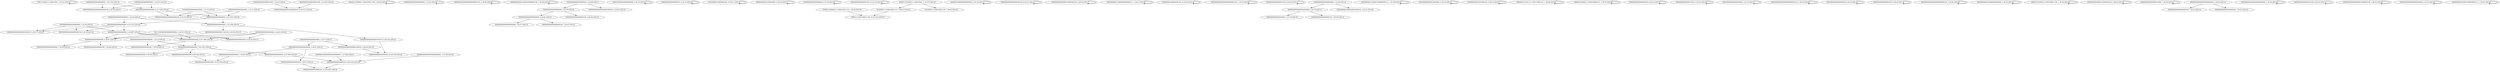 digraph G {
    "0001101000111100010001_3-25:21-LEN:22" -> "0001101000111100010001_3-25:21-LEN:22";
    "10000000000000000000_1-20:207-LEN:20" -> "000000000000000000000000100_2-29:30-LEN:27";
    "10000000000000000000_1-20:207-LEN:20" -> "00000000000000000000_2-21:1398-LEN:20";
    "000000000000000001000_1-22:24-LEN:21" -> "00000000000000010000000100_4-29:311-LEN:26";
    "0000011010000111000100011100_1-29:49-LEN:28" -> "0000011010000111000100011100_1-29:49-LEN:28";
    "0000000000000000000000_1-23:22-LEN:22" -> "0000000000000000000000_1-23:22-LEN:22";
    "0000000000000000000000000100_1-29:40-LEN:28" -> "0000000000000000000000000100_1-29:40-LEN:28";
    "00000000000010000000000000100_1-29:49-LEN:29" -> "00000000000010000000000000100_1-29:49-LEN:29";
    "00000000000000000000_5-24:987-LEN:20" -> "00000000000000000000_6-25:1369-LEN:20";
    "00000000000000000000_5-24:987-LEN:20" -> "000000000000000000010_6-26:26-LEN:21";
    "00000000000000000000_5-24:987-LEN:20" -> "00000000000000000000_6-26:61-LEN:20";
    "001110000000000000000000_1-24:411-LEN:24" -> "00000000000000000000_6-25:1369-LEN:20";
    "001110000000000000000000_1-24:411-LEN:24" -> "000000000000000000010_6-26:26-LEN:21";
    "001110000000000000000000_1-24:411-LEN:24" -> "00000000000000000000_6-26:61-LEN:20";
    "00000000000000000000_6-25:1369-LEN:20" -> "00000000000000000000_7-26:1343-LEN:20";
    "00000000000000000000_6-25:1369-LEN:20" -> "0000000000000000000100_7-29:49-LEN:22";
    "000000000000000000000000_1-25:32-LEN:24" -> "00000000000000000000_7-26:1343-LEN:20";
    "000000000000000000000000_1-25:32-LEN:24" -> "0000000000000000000100_7-29:49-LEN:22";
    "0000000000000000000000_4-26:62-LEN:22" -> "0000000000000000000000_7-29:27-LEN:22";
    "0000000000000000000000_4-26:62-LEN:22" -> "0000000000000000000100_7-29:47-LEN:22";
    "0000100000000000000000_4-26:19-LEN:22" -> "0000100000000000000000_4-26:19-LEN:22";
    "00000000000000000010_4-24:19-LEN:20" -> "00000000000000000010_4-24:19-LEN:20";
    "000000010000000000000000001_1-27:238-LEN:27" -> "00000000000000000010_9-28:1254-LEN:20";
    "00010000010000000100_10-29:21-LEN:20" -> "00010000010000000100_10-29:21-LEN:20";
    "0000000000000000000100010_3-28:20-LEN:25" -> "00000000000001000100_10-29:339-LEN:20";
    "000000000001000000000_9-29:20-LEN:21" -> "000000000001000000000_9-29:20-LEN:21";
    "00000000000000000000_7-26:1343-LEN:20" -> "000000000000000000000_8-28:328-LEN:21";
    "00000000000000000000_7-26:1343-LEN:20" -> "000000000000000000000_8-29:36-LEN:21";
    "00000000000000000000_7-26:1343-LEN:20" -> "00000000000000000001_8-27:993-LEN:20";
    "00000000000000000000_9-29:19-LEN:20" -> "00000000000000000000_9-29:19-LEN:20";
    "10000000000000000100_10-29:19-LEN:20" -> "10000000000000000100_10-29:19-LEN:20";
    "1010000111100010001110_7-28:272-LEN:22" -> "00001111000100011100_10-29:310-LEN:20";
    "00000010000000000000000_2-25:19-LEN:23" -> "00000010000000000000000_2-25:19-LEN:23";
    "00000000000000000000000_3-26:67-LEN:23" -> "000000000000000000010_7-28:47-LEN:21";
    "00000000000000000000000_3-26:67-LEN:23" -> "000000000000000000000_7-28:30-LEN:21";
    "00000000000000000000100_6-29:23-LEN:23" -> "00000000000000000000100_6-29:23-LEN:23";
    "000000000000000010000000100_2-29:22-LEN:27" -> "000000000000000010000000100_2-29:22-LEN:27";
    "000000000000000000010_7-28:47-LEN:21" -> "00000000000000000100_10-29:1287-LEN:20";
    "0000000000110000000000000111_1-29:23-LEN:28" -> "0000000000110000000000000111_1-29:23-LEN:28";
    "000000000000000000000_1-22:92-LEN:21" -> "00000000000000000000_4-23:1212-LEN:20";
    "000000000000000000000_1-22:92-LEN:21" -> "00000000000000000001_4-23:358-LEN:20";
    "00000000000000000000_4-23:1212-LEN:20" -> "00000000000000000000_5-24:987-LEN:20";
    "00000000000000000000_4-23:1212-LEN:20" -> "000000000000000000000100_5-29:34-LEN:24";
    "00000000000000000000_4-23:1212-LEN:20" -> "0000000000000000000100100_5-29:217-LEN:25";
    "0000011010000111100010001_1-25:315-LEN:25" -> "1010000111100010001110_7-28:272-LEN:22";
    "0000011010000111100010001_1-25:315-LEN:25" -> "1010000111100010001100_7-29:62-LEN:22";
    "010000000000000000000_1-21:72-LEN:21" -> "00000000000000000000000100_3-29:35-LEN:26";
    "010000000000000000000_1-21:72-LEN:21" -> "00000000000000000000_3-22:1475-LEN:20";
    "00000000000000000000_1-20:1162-LEN:20" -> "000000000000000000000000100_2-29:30-LEN:27";
    "00000000000000000000_1-20:1162-LEN:20" -> "00000000000000000000_2-21:1398-LEN:20";
    "00000000000000000000_2-21:1398-LEN:20" -> "00000000000000000000000100_3-29:35-LEN:26";
    "00000000000000000000_2-21:1398-LEN:20" -> "00000000000000000000_3-22:1475-LEN:20";
    "000000000000000000000_7-28:30-LEN:21" -> "00000000000000000000_10-29:358-LEN:20";
    "00000000100000000100_10-29:20-LEN:20" -> "00000000100000000100_10-29:20-LEN:20";
    "0000000000000000000000000100_1-29:33-LEN:28" -> "0000000000000000000000000100_1-29:33-LEN:28";
    "000000000000000010100_9-29:20-LEN:21" -> "000000000000000010100_9-29:20-LEN:21";
    "000000000000000000000_8-28:328-LEN:21" -> "00000000000000000000_10-29:358-LEN:20";
    "00000000000000000000000_3-26:70-LEN:23" -> "00000000000000000000_7-27:19-LEN:20";
    "00000000000000000000000_3-26:70-LEN:23" -> "0000000000000000000100_7-29:64-LEN:22";
    "000000000000000000100010_5-28:333-LEN:24" -> "00000000000001000100_10-29:339-LEN:20";
    "00000000001100001000000000111_1-29:158-LEN:29" -> "00000000001100001000000000111_1-29:158-LEN:29";
    "00000000000000000001_4-23:358-LEN:20" -> "0000000000000000001100100_5-29:26-LEN:25";
    "00000000000000000001_4-23:358-LEN:20" -> "000000000000000000100010_5-28:333-LEN:24";
    "0000000000000010000000_4-26:19-LEN:22" -> "0000000000000010000000_4-26:19-LEN:22";
    "0000000000000000000000_1-23:36-LEN:22" -> "00000000000000000000_5-24:987-LEN:20";
    "0000000000000000000000_1-23:36-LEN:22" -> "000000000000000000000100_5-29:34-LEN:24";
    "0000000000000000000000_1-23:36-LEN:22" -> "0000000000000000000100100_5-29:217-LEN:25";
    "000000000001001000100_9-29:19-LEN:21" -> "000000000001001000100_9-29:19-LEN:21";
    "00000010110011111100110001101_1-29:48-LEN:29" -> "00000010110011111100110001101_1-29:48-LEN:29";
    "0000011000000111100010001110_1-28:28-LEN:28" -> "00001111000100011100_10-29:310-LEN:20";
    "0000001000001111000100000101_1-29:76-LEN:28" -> "0000001000001111000100000101_1-29:76-LEN:28";
    "00000000000000000000_3-23:79-LEN:20" -> "0000000000000000000000_4-26:62-LEN:22";
    "00000000000000000000_3-23:79-LEN:20" -> "0000000000000000000100_4-26:20-LEN:22";
    "00000000000000000000_6-26:22-LEN:20" -> "00000000000000000000_6-26:22-LEN:20";
    "00000000000000010010_5-24:19-LEN:20" -> "00000000000000010010_5-24:19-LEN:20";
    "000000000000000000000_1-22:19-LEN:21" -> "000000000000000000000_1-22:19-LEN:21";
    "00000000000000000000000001_1-27:58-LEN:26" -> "00000000000000000010_9-28:1254-LEN:20";
    "000000000000000000000_1-22:77-LEN:21" -> "0000000000000000000100010_3-28:20-LEN:25";
    "000000000000000000000_1-22:77-LEN:21" -> "00000000000000000000000_3-26:67-LEN:23";
    "0000000000000000000000000100_1-29:22-LEN:28" -> "0000000000000000000000000100_1-29:22-LEN:28";
    "00000000000000000000_3-22:1475-LEN:20" -> "00000000000000000000_4-23:1212-LEN:20";
    "00000000000000000000_3-22:1475-LEN:20" -> "00000000000000000001_4-23:358-LEN:20";
    "00000000000000000000_6-26:25-LEN:20" -> "00000000000000000000_6-26:25-LEN:20";
    "0000000000000000001000_1-22:295-LEN:22" -> "00000000000000010000000100_4-29:311-LEN:26";
    "00000000000000000100_9-29:20-LEN:20" -> "00000000000000000100_9-29:20-LEN:20";
    "0000000000000000000000000100_1-29:35-LEN:28" -> "0000000000000000000000000100_1-29:35-LEN:28";
    "000000000000000000000_1-22:90-LEN:21" -> "00000000000000000001000100_3-29:31-LEN:26";
    "000000000000000000000_1-22:90-LEN:21" -> "00000000000000000000000_3-26:70-LEN:23";
    "00000000000100000000000000_1-26:23-LEN:26" -> "00000000000100000000000000_1-26:23-LEN:26";
    "0000011010001111000100011100_1-29:22-LEN:28" -> "0000011010001111000100011100_1-29:22-LEN:28";
    "00000000000000000010_9-28:1254-LEN:20" -> "00000000000000000100_10-29:1287-LEN:20";
    "00000000000000010000000100_3-29:22-LEN:26" -> "00000000000000010000000100_3-29:22-LEN:26";
    "000000000000000000000_1-22:98-LEN:21" -> "00000000000000000001000100_3-29:26-LEN:26";
    "000000000000000000000_1-22:98-LEN:21" -> "00000000000000000000_3-23:79-LEN:20";
    "00000000000000000001_8-27:993-LEN:20" -> "00000000000000000010_9-28:1254-LEN:20";
    "0000000000000000010000_1-22:24-LEN:22" -> "0000000000000000010000_1-22:24-LEN:22";
    "10000000000000000000_4-24:25-LEN:20" -> "00000000000000000000_6-25:1369-LEN:20";
    "10000000000000000000_4-24:25-LEN:20" -> "000000000000000000010_6-26:26-LEN:21";
    "10000000000000000000_4-24:25-LEN:20" -> "00000000000000000000_6-26:61-LEN:20";
    "00000000000000000000_6-26:61-LEN:20" -> "0000000000000000000100_7-29:48-LEN:22";
    "00000000000000000000_6-26:61-LEN:20" -> "0000000000000000000000_7-29:20-LEN:22";
    "0000000000000000000000000_1-26:63-LEN:25" -> "0000000000000000000000_7-29:24-LEN:22";
    "0000000000000000000000000_1-26:63-LEN:25" -> "0000000000000000000100_7-29:45-LEN:22";
    "00000000010000000000000000_1-26:25-LEN:26" -> "00000000010000000000000000_1-26:25-LEN:26";
    "00000000000000000000_1-21:31-LEN:20" -> "00000000000000000000000100_3-29:35-LEN:26";
    "00000000000000000000_1-21:31-LEN:20" -> "00000000000000000000_3-22:1475-LEN:20";
    "000000000000000100100_8-29:19-LEN:21" -> "000000000000000100100_8-29:19-LEN:21";
    "00000000000000000001000000100_1-29:52-LEN:29" -> "00000000000000000001000000100_1-29:52-LEN:29";
    "000000000000000000000000_2-26:23-LEN:24" -> "000000000000000000000000_2-26:23-LEN:24";
    "0000000000100001000000000111_1-29:25-LEN:28" -> "0000000000100001000000000111_1-29:25-LEN:28";
}
